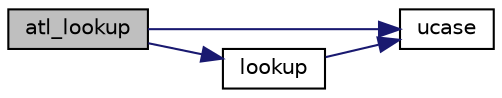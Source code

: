 digraph "atl_lookup"
{
  edge [fontname="Helvetica",fontsize="10",labelfontname="Helvetica",labelfontsize="10"];
  node [fontname="Helvetica",fontsize="10",shape=record];
  rankdir="LR";
  Node77 [label="atl_lookup",height=0.2,width=0.4,color="black", fillcolor="grey75", style="filled", fontcolor="black"];
  Node77 -> Node78 [color="midnightblue",fontsize="10",style="solid",fontname="Helvetica"];
  Node78 [label="ucase",height=0.2,width=0.4,color="black", fillcolor="white", style="filled",URL="$FreeRTOS_2atlast_8c.html#a6865ae8ed0bb96096049e08cbe1e6a61"];
  Node77 -> Node79 [color="midnightblue",fontsize="10",style="solid",fontname="Helvetica"];
  Node79 [label="lookup",height=0.2,width=0.4,color="black", fillcolor="white", style="filled",URL="$FreeRTOS_2atlast_8c.html#adf1b14af9137b7a3cd5785891c9907ee"];
  Node79 -> Node78 [color="midnightblue",fontsize="10",style="solid",fontname="Helvetica"];
}

